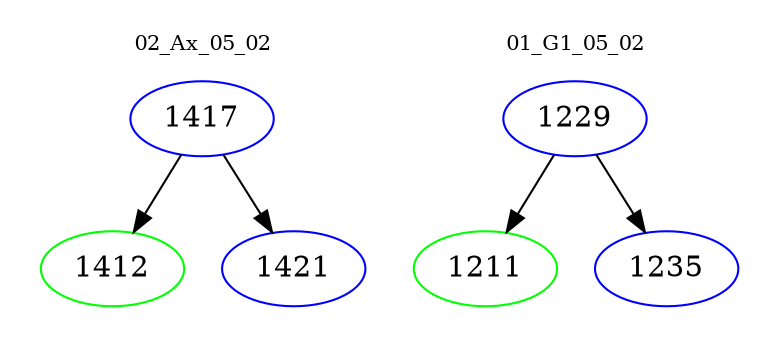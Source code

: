 digraph{
subgraph cluster_0 {
color = white
label = "02_Ax_05_02";
fontsize=10;
T0_1417 [label="1417", color="blue"]
T0_1417 -> T0_1412 [color="black"]
T0_1412 [label="1412", color="green"]
T0_1417 -> T0_1421 [color="black"]
T0_1421 [label="1421", color="blue"]
}
subgraph cluster_1 {
color = white
label = "01_G1_05_02";
fontsize=10;
T1_1229 [label="1229", color="blue"]
T1_1229 -> T1_1211 [color="black"]
T1_1211 [label="1211", color="green"]
T1_1229 -> T1_1235 [color="black"]
T1_1235 [label="1235", color="blue"]
}
}
